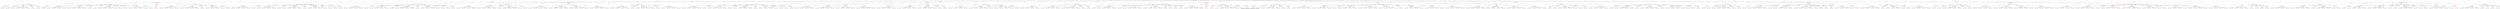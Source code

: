 digraph {
	overlap=false
	label="Tree exploration for K=2 arms and M=2 players using Selfish UCB Ubar, for depth=4 : 99 leafs, 4 absorbing"
	0 [label="[[0/0,0/0], [0/0,0/0]]" color=green]
	0 -> 1 [label="µ1(1-µ2)/4" color=black]
	0 -> 2 [label="1/4" color=black]
	0 -> 3 [label="(1-µ1)(1-µ2)/4" color=black]
	0 -> 4 [label="(1-µ1)(1-µ2)/4" color=black]
	0 -> 5 [label="µ2(1-µ1)/4" color=black]
	0 -> 6 [label="µ1µ2/4" color=black]
	0 -> 7 [label="1/4" color=black]
	0 -> 8 [label="µ1(1-µ2)/4" color=black]
	0 -> 9 [label="µ1µ2/4" color=black]
	0 -> 10 [label="µ2(1-µ1)/4" color=black]
	1 [label="[[1/1,0/0], [0/0,0/1]]"]
	1 -> 11 [label="µ1µ2" color=black]
	1 -> 12 [label="µ2(1-µ1)" color=black]
	1 -> 13 [label="µ1(1-µ2)" color=black]
	1 -> 14 [label="(1-µ1)(1-µ2)" color=black]
	2 [label="[[0/0,0/1], [0/0,0/1]]"]
	2 -> 15 [label=1 color=black]
	3 [label="[[0/1,0/0], [0/0,0/1]]"]
	3 -> 16 [label="(1-µ1)(1-µ2)" color=black]
	3 -> 17 [label="µ2(1-µ1)" color=black]
	3 -> 18 [label="µ1µ2" color=black]
	3 -> 19 [label="µ1(1-µ2)" color=black]
	4 [label="[[0/0,0/1], [0/1,0/0]]"]
	4 -> 20 [label="(1-µ1)(1-µ2)" color=black]
	4 -> 21 [label="µ1µ2" color=black]
	4 -> 22 [label="µ2(1-µ1)" color=black]
	4 -> 23 [label="µ1(1-µ2)" color=black]
	5 [label="[[0/1,0/0], [0/0,1/1]]"]
	5 -> 24 [label="(1-µ1)(1-µ2)" color=black]
	5 -> 25 [label="µ1(1-µ2)" color=black]
	5 -> 26 [label="µ2(1-µ1)" color=black]
	5 -> 27 [label="µ1µ2" color=black]
	6 [label="[[0/0,1/1], [1/1,0/0]]"]
	6 -> 28 [label="µ1(1-µ2)" color=black]
	6 -> 29 [label="µ1µ2" color=black]
	6 -> 30 [label="(1-µ1)(1-µ2)" color=black]
	6 -> 31 [label="µ2(1-µ1)" color=black]
	7 [label="[[0/1,0/0], [0/1,0/0]]"]
	7 -> 32 [label=1 color=black]
	8 [label="[[0/0,0/1], [1/1,0/0]]"]
	8 -> 33 [label="µ1µ2" color=black]
	8 -> 34 [label="µ2(1-µ1)" color=black]
	8 -> 35 [label="µ1(1-µ2)" color=black]
	8 -> 36 [label="(1-µ1)(1-µ2)" color=black]
	9 [label="[[1/1,0/0], [0/0,1/1]]"]
	9 -> 37 [label="µ1(1-µ2)" color=black]
	9 -> 38 [label="(1-µ1)(1-µ2)" color=black]
	9 -> 39 [label="µ1µ2" color=black]
	9 -> 40 [label="µ2(1-µ1)" color=black]
	10 [label="[[0/0,1/1], [0/1,0/0]]"]
	10 -> 41 [label="(1-µ1)(1-µ2)" color=black]
	10 -> 42 [label="µ1(1-µ2)" color=black]
	10 -> 43 [label="µ2(1-µ1)" color=black]
	10 -> 44 [label="µ1µ2" color=black]
	11 [label="[[1/1,1/1], [1/1,0/1]]"]
	11 -> 45 [label="µ1µ2/2" color=black]
	11 -> 46 [label="µ2(1-µ1)/2" color=black]
	11 -> 47 [label="1/2" color=black]
	11 -> 48 [label="(1-µ1)(1-µ2)/2" color=black]
	11 -> 49 [label="µ1(1-µ2)/2" color=black]
	12 [label="[[1/1,1/1], [0/1,0/1]]"]
	12 -> 50 [label="µ1µ2/4" color=black]
	12 -> 51 [label="(1-µ1)(1-µ2)/4" color=black]
	12 -> 52 [label="µ1(1-µ2)/4" color=black]
	12 -> 53 [label="µ2(1-µ1)/4" color=black]
	12 -> 54 [label="1/4" color=black]
	12 -> 55 [label="(1-µ1)(1-µ2)/4" color=black]
	12 -> 56 [label="µ1(1-µ2)/4" color=black]
	12 -> 57 [label="µ1µ2/4" color=black]
	12 -> 58 [label="µ2(1-µ1)/4" color=black]
	12 -> 59 [label="1/4" color=black]
	13 [label="[[1/1,0/1], [1/1,0/1]]" color=red]
	13 -> 60 [label=1 color=red]
	14 [label="[[1/1,0/1], [0/1,0/1]]"]
	14 -> 61 [label="µ2(1-µ1)/2" color=black]
	14 -> 62 [label="1/2" color=black]
	14 -> 63 [label="(1-µ1)(1-µ2)/2" color=black]
	14 -> 64 [label="µ1µ2/2" color=black]
	14 -> 65 [label="µ1(1-µ2)/2" color=black]
	15 [label="[[0/1,0/1], [0/1,0/1]]"]
	15 -> 66 [label="(1-µ1)(1-µ2)/4" color=black]
	15 -> 67 [label="µ1(1-µ2)/4" color=black]
	15 -> 68 [label="µ1µ2/4" color=black]
	15 -> 69 [label="µ2(1-µ1)/4" color=black]
	15 -> 70 [label="µ1µ2/4" color=black]
	15 -> 71 [label="1/4" color=black]
	15 -> 72 [label="(1-µ1)(1-µ2)/4" color=black]
	15 -> 73 [label="1/4" color=black]
	15 -> 74 [label="µ2(1-µ1)/4" color=black]
	15 -> 75 [label="µ1(1-µ2)/4" color=black]
	16 [label="[[0/1,0/1], [0/1,0/1]]"]
	16 -> 76 [label="(1-µ1)(1-µ2)/4" color=black]
	16 -> 77 [label="µ1(1-µ2)/4" color=black]
	16 -> 78 [label="µ1µ2/4" color=black]
	16 -> 79 [label="µ2(1-µ1)/4" color=black]
	16 -> 80 [label="µ1µ2/4" color=black]
	16 -> 81 [label="1/4" color=black]
	16 -> 82 [label="(1-µ1)(1-µ2)/4" color=black]
	16 -> 83 [label="1/4" color=black]
	16 -> 84 [label="µ2(1-µ1)/4" color=black]
	16 -> 85 [label="µ1(1-µ2)/4" color=black]
	17 [label="[[0/1,1/1], [0/1,0/1]]"]
	17 -> 86 [label="µ1µ2/2" color=black]
	17 -> 87 [label="µ1(1-µ2)/2" color=black]
	17 -> 88 [label="(1-µ1)(1-µ2)/2" color=black]
	17 -> 89 [label="1/2" color=black]
	17 -> 90 [label="µ2(1-µ1)/2" color=black]
	18 [label="[[0/1,1/1], [1/1,0/1]]"]
	18 -> 91 [label="µ1(1-µ2)" color=black]
	18 -> 92 [label="µ1µ2" color=black]
	18 -> 93 [label="µ2(1-µ1)" color=black]
	18 -> 94 [label="(1-µ1)(1-µ2)" color=black]
	19 [label="[[0/1,0/1], [1/1,0/1]]"]
	19 -> 95 [label="µ1µ2/2" color=black]
	19 -> 96 [label="(1-µ1)(1-µ2)/2" color=black]
	19 -> 97 [label="µ2(1-µ1)/2" color=black]
	19 -> 98 [label="µ1(1-µ2)/2" color=black]
	19 -> 99 [label="1/2" color=black]
	20 [label="[[0/1,0/1], [0/1,0/1]]"]
	20 -> 100 [label="(1-µ1)(1-µ2)/4" color=black]
	20 -> 101 [label="µ1(1-µ2)/4" color=black]
	20 -> 102 [label="µ1µ2/4" color=black]
	20 -> 103 [label="µ2(1-µ1)/4" color=black]
	20 -> 104 [label="µ1µ2/4" color=black]
	20 -> 105 [label="1/4" color=black]
	20 -> 106 [label="(1-µ1)(1-µ2)/4" color=black]
	20 -> 107 [label="1/4" color=black]
	20 -> 108 [label="µ2(1-µ1)/4" color=black]
	20 -> 109 [label="µ1(1-µ2)/4" color=black]
	21 [label="[[1/1,0/1], [0/1,1/1]]"]
	21 -> 110 [label="µ1(1-µ2)" color=black]
	21 -> 111 [label="µ2(1-µ1)" color=black]
	21 -> 112 [label="(1-µ1)(1-µ2)" color=black]
	21 -> 113 [label="µ1µ2" color=black]
	22 [label="[[0/1,0/1], [0/1,1/1]]"]
	22 -> 114 [label="1/2" color=black]
	22 -> 115 [label="µ1µ2/2" color=black]
	22 -> 116 [label="µ1(1-µ2)/2" color=black]
	22 -> 117 [label="(1-µ1)(1-µ2)/2" color=black]
	22 -> 118 [label="µ2(1-µ1)/2" color=black]
	23 [label="[[1/1,0/1], [0/1,0/1]]"]
	23 -> 119 [label="µ2(1-µ1)/2" color=black]
	23 -> 120 [label="1/2" color=black]
	23 -> 121 [label="(1-µ1)(1-µ2)/2" color=black]
	23 -> 122 [label="µ1µ2/2" color=black]
	23 -> 123 [label="µ1(1-µ2)/2" color=black]
	24 [label="[[0/1,0/1], [0/1,1/1]]"]
	24 -> 124 [label="1/2" color=black]
	24 -> 125 [label="µ1µ2/2" color=black]
	24 -> 126 [label="µ1(1-µ2)/2" color=black]
	24 -> 127 [label="(1-µ1)(1-µ2)/2" color=black]
	24 -> 128 [label="µ2(1-µ1)/2" color=black]
	25 [label="[[0/1,0/1], [1/1,1/1]]"]
	25 -> 129 [label="µ1(1-µ2)/4" color=black]
	25 -> 130 [label="(1-µ1)(1-µ2)/4" color=black]
	25 -> 131 [label="1/4" color=black]
	25 -> 132 [label="µ2(1-µ1)/4" color=black]
	25 -> 133 [label="(1-µ1)(1-µ2)/4" color=black]
	25 -> 134 [label="µ1µ2/4" color=black]
	25 -> 135 [label="µ2(1-µ1)/4" color=black]
	25 -> 136 [label="1/4" color=black]
	25 -> 137 [label="µ1µ2/4" color=black]
	25 -> 138 [label="µ1(1-µ2)/4" color=black]
	26 [label="[[0/1,1/1], [0/1,1/1]]" color=red]
	26 -> 139 [label=1 color=red]
	27 [label="[[0/1,1/1], [1/1,1/1]]"]
	27 -> 140 [label="(1-µ1)(1-µ2)/2" color=black]
	27 -> 141 [label="µ1(1-µ2)/2" color=black]
	27 -> 142 [label="1/2" color=black]
	27 -> 143 [label="µ1µ2/2" color=black]
	27 -> 144 [label="µ2(1-µ1)/2" color=black]
	28 [label="[[1/1,1/1], [1/1,0/1]]"]
	28 -> 145 [label="µ1µ2/2" color=black]
	28 -> 146 [label="µ2(1-µ1)/2" color=black]
	28 -> 147 [label="1/2" color=black]
	28 -> 148 [label="(1-µ1)(1-µ2)/2" color=black]
	28 -> 149 [label="µ1(1-µ2)/2" color=black]
	29 [label="[[1/1,1/1], [1/1,1/1]]"]
	29 -> 150 [label="µ1(1-µ2)/4" color=black]
	29 -> 151 [label="µ1µ2/4" color=black]
	29 -> 152 [label="1/4" color=black]
	29 -> 153 [label="µ2(1-µ1)/4" color=black]
	29 -> 154 [label="µ2(1-µ1)/4" color=black]
	29 -> 155 [label="µ1(1-µ2)/4" color=black]
	29 -> 156 [label="1/4" color=black]
	29 -> 157 [label="(1-µ1)(1-µ2)/4" color=black]
	29 -> 158 [label="µ1µ2/4" color=black]
	29 -> 159 [label="(1-µ1)(1-µ2)/4" color=black]
	30 [label="[[0/1,1/1], [1/1,0/1]]"]
	30 -> 160 [label="µ1(1-µ2)" color=black]
	30 -> 161 [label="µ1µ2" color=black]
	30 -> 162 [label="µ2(1-µ1)" color=black]
	30 -> 163 [label="(1-µ1)(1-µ2)" color=black]
	31 [label="[[0/1,1/1], [1/1,1/1]]"]
	31 -> 164 [label="(1-µ1)(1-µ2)/2" color=black]
	31 -> 165 [label="µ1(1-µ2)/2" color=black]
	31 -> 166 [label="1/2" color=black]
	31 -> 167 [label="µ1µ2/2" color=black]
	31 -> 168 [label="µ2(1-µ1)/2" color=black]
	32 [label="[[0/1,0/1], [0/1,0/1]]"]
	32 -> 169 [label="(1-µ1)(1-µ2)/4" color=black]
	32 -> 170 [label="µ1(1-µ2)/4" color=black]
	32 -> 171 [label="µ1µ2/4" color=black]
	32 -> 172 [label="µ2(1-µ1)/4" color=black]
	32 -> 173 [label="µ1µ2/4" color=black]
	32 -> 174 [label="1/4" color=black]
	32 -> 175 [label="(1-µ1)(1-µ2)/4" color=black]
	32 -> 176 [label="1/4" color=black]
	32 -> 177 [label="µ2(1-µ1)/4" color=black]
	32 -> 178 [label="µ1(1-µ2)/4" color=black]
	33 [label="[[1/1,0/1], [1/1,1/1]]"]
	33 -> 179 [label="(1-µ1)(1-µ2)/2" color=black]
	33 -> 180 [label="µ1µ2/2" color=black]
	33 -> 181 [label="1/2" color=black]
	33 -> 182 [label="µ1(1-µ2)/2" color=black]
	33 -> 183 [label="µ2(1-µ1)/2" color=black]
	34 [label="[[0/1,0/1], [1/1,1/1]]"]
	34 -> 184 [label="µ1(1-µ2)/4" color=black]
	34 -> 185 [label="(1-µ1)(1-µ2)/4" color=black]
	34 -> 186 [label="1/4" color=black]
	34 -> 187 [label="µ2(1-µ1)/4" color=black]
	34 -> 188 [label="(1-µ1)(1-µ2)/4" color=black]
	34 -> 189 [label="µ1µ2/4" color=black]
	34 -> 190 [label="µ2(1-µ1)/4" color=black]
	34 -> 191 [label="1/4" color=black]
	34 -> 192 [label="µ1µ2/4" color=black]
	34 -> 193 [label="µ1(1-µ2)/4" color=black]
	35 [label="[[1/1,0/1], [1/1,0/1]]" color=red]
	35 -> 194 [label=1 color=red]
	36 [label="[[0/1,0/1], [1/1,0/1]]"]
	36 -> 195 [label="µ1µ2/2" color=black]
	36 -> 196 [label="(1-µ1)(1-µ2)/2" color=black]
	36 -> 197 [label="µ2(1-µ1)/2" color=black]
	36 -> 198 [label="µ1(1-µ2)/2" color=black]
	36 -> 199 [label="1/2" color=black]
	37 [label="[[1/1,0/1], [1/1,1/1]]"]
	37 -> 200 [label="(1-µ1)(1-µ2)/2" color=black]
	37 -> 201 [label="µ1µ2/2" color=black]
	37 -> 202 [label="1/2" color=black]
	37 -> 203 [label="µ1(1-µ2)/2" color=black]
	37 -> 204 [label="µ2(1-µ1)/2" color=black]
	38 [label="[[1/1,0/1], [0/1,1/1]]"]
	38 -> 205 [label="µ1(1-µ2)" color=black]
	38 -> 206 [label="µ2(1-µ1)" color=black]
	38 -> 207 [label="(1-µ1)(1-µ2)" color=black]
	38 -> 208 [label="µ1µ2" color=black]
	39 [label="[[1/1,1/1], [1/1,1/1]]"]
	39 -> 209 [label="µ1(1-µ2)/4" color=black]
	39 -> 210 [label="µ1µ2/4" color=black]
	39 -> 211 [label="1/4" color=black]
	39 -> 212 [label="µ2(1-µ1)/4" color=black]
	39 -> 213 [label="µ2(1-µ1)/4" color=black]
	39 -> 214 [label="µ1(1-µ2)/4" color=black]
	39 -> 215 [label="1/4" color=black]
	39 -> 216 [label="(1-µ1)(1-µ2)/4" color=black]
	39 -> 217 [label="µ1µ2/4" color=black]
	39 -> 218 [label="(1-µ1)(1-µ2)/4" color=black]
	40 [label="[[1/1,1/1], [0/1,1/1]]"]
	40 -> 219 [label="1/2" color=black]
	40 -> 220 [label="µ2(1-µ1)/2" color=black]
	40 -> 221 [label="(1-µ1)(1-µ2)/2" color=black]
	40 -> 222 [label="µ1(1-µ2)/2" color=black]
	40 -> 223 [label="µ1µ2/2" color=black]
	41 [label="[[0/1,1/1], [0/1,0/1]]"]
	41 -> 224 [label="µ1µ2/2" color=black]
	41 -> 225 [label="µ1(1-µ2)/2" color=black]
	41 -> 226 [label="(1-µ1)(1-µ2)/2" color=black]
	41 -> 227 [label="1/2" color=black]
	41 -> 228 [label="µ2(1-µ1)/2" color=black]
	42 [label="[[1/1,1/1], [0/1,0/1]]"]
	42 -> 229 [label="µ1µ2/4" color=black]
	42 -> 230 [label="(1-µ1)(1-µ2)/4" color=black]
	42 -> 231 [label="µ1(1-µ2)/4" color=black]
	42 -> 232 [label="µ2(1-µ1)/4" color=black]
	42 -> 233 [label="1/4" color=black]
	42 -> 234 [label="(1-µ1)(1-µ2)/4" color=black]
	42 -> 235 [label="µ1(1-µ2)/4" color=black]
	42 -> 236 [label="µ1µ2/4" color=black]
	42 -> 237 [label="µ2(1-µ1)/4" color=black]
	42 -> 238 [label="1/4" color=black]
	43 [label="[[0/1,1/1], [0/1,1/1]]" color=red]
	43 -> 239 [label=1 color=red]
	44 [label="[[1/1,1/1], [0/1,1/1]]"]
	44 -> 240 [label="1/2" color=black]
	44 -> 241 [label="µ2(1-µ1)/2" color=black]
	44 -> 242 [label="(1-µ1)(1-µ2)/2" color=black]
	44 -> 243 [label="µ1(1-µ2)/2" color=black]
	44 -> 244 [label="µ1µ2/2" color=black]
	45 [label="[[1/1,2/2], [2/2,0/1]]"]
	45 -> 245 [label=1 color=black]
	46 [label="[[1/1,2/2], [1/2,0/1]]"]
	46 -> 246 [label=1 color=black]
	47 [label="[[1/2,1/1], [1/2,0/1]]"]
	47 -> 247 [label="(1-µ1)(1-µ2)" color=black]
	47 -> 248 [label="µ1(1-µ2)" color=black]
	47 -> 249 [label="µ1µ2" color=black]
	47 -> 250 [label="µ2(1-µ1)" color=black]
	48 [label="[[1/1,1/2], [1/2,0/1]]"]
	48 -> 251 [label=1 color=black]
	49 [label="[[1/1,1/2], [2/2,0/1]]"]
	49 -> 252 [label=1 color=black]
	50 [label="[[1/1,2/2], [1/2,0/1]]"]
	50 -> 253 [label=1 color=black]
	51 [label="[[1/2,1/1], [0/1,0/2]]"]
	51 -> 254 [label="µ2(1-µ1)" color=black]
	51 -> 255 [label="(1-µ1)(1-µ2)" color=black]
	51 -> 256 [label="µ1µ2" color=black]
	51 -> 257 [label="µ1(1-µ2)" color=black]
	52 [label="[[2/2,1/1], [0/1,0/2]]"]
	52 -> 258 [label="µ1µ2" color=black]
	52 -> 259 [label="(1-µ1)(1-µ2)" color=black]
	52 -> 260 [label="µ2(1-µ1)" color=black]
	52 -> 261 [label="µ1(1-µ2)" color=black]
	53 [label="[[1/2,1/1], [0/1,1/2]]"]
	53 -> 262 [label=1 color=black]
	54 [label="[[1/2,1/1], [0/2,0/1]]"]
	54 -> 263 [label=1 color=black]
	55 [label="[[1/1,1/2], [0/2,0/1]]"]
	55 -> 264 [label="µ1(1-µ2)" color=black]
	55 -> 265 [label="(1-µ1)(1-µ2)" color=black]
	55 -> 266 [label="µ2(1-µ1)" color=black]
	55 -> 267 [label="µ1µ2" color=black]
	56 [label="[[1/1,1/2], [1/2,0/1]]"]
	56 -> 268 [label=1 color=black]
	57 [label="[[2/2,1/1], [0/1,1/2]]"]
	57 -> 269 [label=1 color=black]
	58 [label="[[1/1,2/2], [0/2,0/1]]"]
	58 -> 270 [label="µ1µ2" color=black]
	58 -> 271 [label="(1-µ1)(1-µ2)" color=black]
	58 -> 272 [label="µ2(1-µ1)" color=black]
	58 -> 273 [label="µ1(1-µ2)" color=black]
	59 [label="[[1/1,1/2], [0/1,0/2]]"]
	59 -> 274 [label=1 color=black]
	60 [label="[[1/2,0/1], [1/2,0/1]]" color=red]
	60 -> 275 [label=1 color=red]
	61 [label="[[1/2,0/1], [0/1,1/2]]"]
	61 -> 276 [label="(1-µ1)(1-µ2)" color=black]
	61 -> 277 [label="µ1(1-µ2)" color=black]
	61 -> 278 [label="µ2(1-µ1)" color=black]
	61 -> 279 [label="µ1µ2" color=black]
	62 [label="[[1/2,0/1], [0/2,0/1]]"]
	62 -> 280 [label="µ1µ2" color=black]
	62 -> 281 [label="µ2(1-µ1)" color=black]
	62 -> 282 [label="µ1(1-µ2)" color=black]
	62 -> 283 [label="(1-µ1)(1-µ2)" color=black]
	63 [label="[[1/2,0/1], [0/1,0/2]]"]
	63 -> 284 [label=1 color=black]
	64 [label="[[2/2,0/1], [0/1,1/2]]"]
	64 -> 285 [label="µ1(1-µ2)" color=black]
	64 -> 286 [label="µ1µ2" color=black]
	64 -> 287 [label="(1-µ1)(1-µ2)" color=black]
	64 -> 288 [label="µ2(1-µ1)" color=black]
	65 [label="[[2/2,0/1], [0/1,0/2]]"]
	65 -> 289 [label=1 color=black]
	66 [label="[[0/2,0/1], [0/1,0/2]]"]
	66 -> 290 [label="µ1(1-µ2)" color=black]
	66 -> 291 [label="µ2(1-µ1)" color=black]
	66 -> 292 [label="(1-µ1)(1-µ2)" color=black]
	66 -> 293 [label="µ1µ2" color=black]
	67 [label="[[0/1,0/2], [1/2,0/1]]"]
	67 -> 294 [label=1 color=black]
	68 [label="[[1/2,0/1], [0/1,1/2]]"]
	68 -> 295 [label="(1-µ1)(1-µ2)" color=black]
	68 -> 296 [label="µ1(1-µ2)" color=black]
	68 -> 297 [label="µ2(1-µ1)" color=black]
	68 -> 298 [label="µ1µ2" color=black]
	69 [label="[[0/1,1/2], [0/2,0/1]]"]
	69 -> 299 [label=1 color=black]
	70 [label="[[0/1,1/2], [1/2,0/1]]"]
	70 -> 300 [label="µ1(1-µ2)" color=black]
	70 -> 301 [label="(1-µ1)(1-µ2)" color=black]
	70 -> 302 [label="µ2(1-µ1)" color=black]
	70 -> 303 [label="µ1µ2" color=black]
	71 [label="[[0/1,0/2], [0/1,0/2]]"]
	71 -> 304 [label=1 color=black]
	72 [label="[[0/1,0/2], [0/2,0/1]]"]
	72 -> 305 [label="µ2(1-µ1)" color=black]
	72 -> 306 [label="µ1(1-µ2)" color=black]
	72 -> 307 [label="µ1µ2" color=black]
	72 -> 308 [label="(1-µ1)(1-µ2)" color=black]
	73 [label="[[0/2,0/1], [0/2,0/1]]"]
	73 -> 309 [label=1 color=black]
	74 [label="[[0/2,0/1], [0/1,1/2]]"]
	74 -> 310 [label=1 color=black]
	75 [label="[[1/2,0/1], [0/1,0/2]]"]
	75 -> 311 [label=1 color=black]
	76 [label="[[0/2,0/1], [0/1,0/2]]"]
	76 -> 312 [label="µ1(1-µ2)" color=black]
	76 -> 313 [label="µ2(1-µ1)" color=black]
	76 -> 314 [label="(1-µ1)(1-µ2)" color=black]
	76 -> 315 [label="µ1µ2" color=black]
	77 [label="[[0/1,0/2], [1/2,0/1]]"]
	77 -> 316 [label=1 color=black]
	78 [label="[[1/2,0/1], [0/1,1/2]]"]
	78 -> 317 [label="(1-µ1)(1-µ2)" color=black]
	78 -> 318 [label="µ1(1-µ2)" color=black]
	78 -> 319 [label="µ2(1-µ1)" color=black]
	78 -> 320 [label="µ1µ2" color=black]
	79 [label="[[0/1,1/2], [0/2,0/1]]"]
	79 -> 321 [label=1 color=black]
	80 [label="[[0/1,1/2], [1/2,0/1]]"]
	80 -> 322 [label="µ1(1-µ2)" color=black]
	80 -> 323 [label="(1-µ1)(1-µ2)" color=black]
	80 -> 324 [label="µ2(1-µ1)" color=black]
	80 -> 325 [label="µ1µ2" color=black]
	81 [label="[[0/1,0/2], [0/1,0/2]]"]
	81 -> 326 [label=1 color=black]
	82 [label="[[0/1,0/2], [0/2,0/1]]"]
	82 -> 327 [label="µ2(1-µ1)" color=black]
	82 -> 328 [label="µ1(1-µ2)" color=black]
	82 -> 329 [label="µ1µ2" color=black]
	82 -> 330 [label="(1-µ1)(1-µ2)" color=black]
	83 [label="[[0/2,0/1], [0/2,0/1]]"]
	83 -> 331 [label=1 color=black]
	84 [label="[[0/2,0/1], [0/1,1/2]]"]
	84 -> 332 [label=1 color=black]
	85 [label="[[1/2,0/1], [0/1,0/2]]"]
	85 -> 333 [label=1 color=black]
	86 [label="[[0/1,2/2], [1/2,0/1]]"]
	86 -> 334 [label="µ1(1-µ2)" color=black]
	86 -> 335 [label="µ2(1-µ1)" color=black]
	86 -> 336 [label="(1-µ1)(1-µ2)" color=black]
	86 -> 337 [label="µ1µ2" color=black]
	87 [label="[[0/1,1/2], [1/2,0/1]]"]
	87 -> 338 [label="µ1(1-µ2)" color=black]
	87 -> 339 [label="(1-µ1)(1-µ2)" color=black]
	87 -> 340 [label="µ2(1-µ1)" color=black]
	87 -> 341 [label="µ1µ2" color=black]
	88 [label="[[0/1,1/2], [0/2,0/1]]"]
	88 -> 342 [label=1 color=black]
	89 [label="[[0/1,1/2], [0/1,0/2]]"]
	89 -> 343 [label="(1-µ1)(1-µ2)" color=black]
	89 -> 344 [label="µ1µ2" color=black]
	89 -> 345 [label="µ2(1-µ1)" color=black]
	89 -> 346 [label="µ1(1-µ2)" color=black]
	90 [label="[[0/1,2/2], [0/2,0/1]]"]
	90 -> 347 [label=1 color=black]
	91 [label="[[0/1,1/2], [2/2,0/1]]"]
	91 -> 348 [label="µ2(1-µ1)" color=black]
	91 -> 349 [label="µ1µ2" color=black]
	91 -> 350 [label="(1-µ1)(1-µ2)" color=black]
	91 -> 351 [label="µ1(1-µ2)" color=black]
	92 [label="[[0/1,2/2], [2/2,0/1]]"]
	92 -> 352 [label="(1-µ1)(1-µ2)" color=black]
	92 -> 353 [label="µ1µ2" color=black]
	92 -> 354 [label="µ1(1-µ2)" color=black]
	92 -> 355 [label="µ2(1-µ1)" color=black]
	93 [label="[[0/1,2/2], [1/2,0/1]]"]
	93 -> 356 [label="µ1(1-µ2)" color=black]
	93 -> 357 [label="µ2(1-µ1)" color=black]
	93 -> 358 [label="(1-µ1)(1-µ2)" color=black]
	93 -> 359 [label="µ1µ2" color=black]
	94 [label="[[0/1,1/2], [1/2,0/1]]"]
	94 -> 360 [label="µ1(1-µ2)" color=black]
	94 -> 361 [label="(1-µ1)(1-µ2)" color=black]
	94 -> 362 [label="µ2(1-µ1)" color=black]
	94 -> 363 [label="µ1µ2" color=black]
	95 [label="[[0/1,1/2], [2/2,0/1]]"]
	95 -> 364 [label="µ2(1-µ1)" color=black]
	95 -> 365 [label="µ1µ2" color=black]
	95 -> 366 [label="(1-µ1)(1-µ2)" color=black]
	95 -> 367 [label="µ1(1-µ2)" color=black]
	96 [label="[[0/1,0/2], [1/2,0/1]]"]
	96 -> 368 [label=1 color=black]
	97 [label="[[0/1,1/2], [1/2,0/1]]"]
	97 -> 369 [label="µ1(1-µ2)" color=black]
	97 -> 370 [label="(1-µ1)(1-µ2)" color=black]
	97 -> 371 [label="µ2(1-µ1)" color=black]
	97 -> 372 [label="µ1µ2" color=black]
	98 [label="[[0/1,0/2], [2/2,0/1]]"]
	98 -> 373 [label=1 color=black]
	99 [label="[[0/2,0/1], [1/2,0/1]]"]
	99 -> 374 [label="µ1µ2" color=black]
	99 -> 375 [label="(1-µ1)(1-µ2)" color=black]
	99 -> 376 [label="µ2(1-µ1)" color=black]
	99 -> 377 [label="µ1(1-µ2)" color=black]
	100 [label="[[0/2,0/1], [0/1,0/2]]"]
	100 -> 378 [label="µ1(1-µ2)" color=black]
	100 -> 379 [label="µ2(1-µ1)" color=black]
	100 -> 380 [label="(1-µ1)(1-µ2)" color=black]
	100 -> 381 [label="µ1µ2" color=black]
	101 [label="[[0/1,0/2], [1/2,0/1]]"]
	101 -> 382 [label=1 color=black]
	102 [label="[[1/2,0/1], [0/1,1/2]]"]
	102 -> 383 [label="(1-µ1)(1-µ2)" color=black]
	102 -> 384 [label="µ1(1-µ2)" color=black]
	102 -> 385 [label="µ2(1-µ1)" color=black]
	102 -> 386 [label="µ1µ2" color=black]
	103 [label="[[0/1,1/2], [0/2,0/1]]"]
	103 -> 387 [label=1 color=black]
	104 [label="[[0/1,1/2], [1/2,0/1]]"]
	104 -> 388 [label="µ1(1-µ2)" color=black]
	104 -> 389 [label="(1-µ1)(1-µ2)" color=black]
	104 -> 390 [label="µ2(1-µ1)" color=black]
	104 -> 391 [label="µ1µ2" color=black]
	105 [label="[[0/1,0/2], [0/1,0/2]]"]
	105 -> 392 [label=1 color=black]
	106 [label="[[0/1,0/2], [0/2,0/1]]"]
	106 -> 393 [label="µ2(1-µ1)" color=black]
	106 -> 394 [label="µ1(1-µ2)" color=black]
	106 -> 395 [label="µ1µ2" color=black]
	106 -> 396 [label="(1-µ1)(1-µ2)" color=black]
	107 [label="[[0/2,0/1], [0/2,0/1]]"]
	107 -> 397 [label=1 color=black]
	108 [label="[[0/2,0/1], [0/1,1/2]]"]
	108 -> 398 [label=1 color=black]
	109 [label="[[1/2,0/1], [0/1,0/2]]"]
	109 -> 399 [label=1 color=black]
	110 [label="[[2/2,0/1], [0/1,1/2]]"]
	110 -> 400 [label="µ1(1-µ2)" color=black]
	110 -> 401 [label="µ1µ2" color=black]
	110 -> 402 [label="(1-µ1)(1-µ2)" color=black]
	110 -> 403 [label="µ2(1-µ1)" color=black]
	111 [label="[[1/2,0/1], [0/1,2/2]]"]
	111 -> 404 [label="µ2(1-µ1)" color=black]
	111 -> 405 [label="µ1µ2" color=black]
	111 -> 406 [label="(1-µ1)(1-µ2)" color=black]
	111 -> 407 [label="µ1(1-µ2)" color=black]
	112 [label="[[1/2,0/1], [0/1,1/2]]"]
	112 -> 408 [label="(1-µ1)(1-µ2)" color=black]
	112 -> 409 [label="µ1(1-µ2)" color=black]
	112 -> 410 [label="µ2(1-µ1)" color=black]
	112 -> 411 [label="µ1µ2" color=black]
	113 [label="[[2/2,0/1], [0/1,2/2]]"]
	113 -> 412 [label="µ2(1-µ1)" color=black]
	113 -> 413 [label="µ1(1-µ2)" color=black]
	113 -> 414 [label="µ1µ2" color=black]
	113 -> 415 [label="(1-µ1)(1-µ2)" color=black]
	114 [label="[[0/1,0/2], [0/1,1/2]]"]
	114 -> 416 [label="µ1µ2" color=black]
	114 -> 417 [label="(1-µ1)(1-µ2)" color=black]
	114 -> 418 [label="µ1(1-µ2)" color=black]
	114 -> 419 [label="µ2(1-µ1)" color=black]
	115 [label="[[1/2,0/1], [0/1,2/2]]"]
	115 -> 420 [label="µ2(1-µ1)" color=black]
	115 -> 421 [label="µ1µ2" color=black]
	115 -> 422 [label="(1-µ1)(1-µ2)" color=black]
	115 -> 423 [label="µ1(1-µ2)" color=black]
	116 [label="[[1/2,0/1], [0/1,1/2]]"]
	116 -> 424 [label="(1-µ1)(1-µ2)" color=black]
	116 -> 425 [label="µ1(1-µ2)" color=black]
	116 -> 426 [label="µ2(1-µ1)" color=black]
	116 -> 427 [label="µ1µ2" color=black]
	117 [label="[[0/2,0/1], [0/1,1/2]]"]
	117 -> 428 [label=1 color=black]
	118 [label="[[0/2,0/1], [0/1,2/2]]"]
	118 -> 429 [label=1 color=black]
	119 [label="[[1/2,0/1], [0/1,1/2]]"]
	119 -> 430 [label="(1-µ1)(1-µ2)" color=black]
	119 -> 431 [label="µ1(1-µ2)" color=black]
	119 -> 432 [label="µ2(1-µ1)" color=black]
	119 -> 433 [label="µ1µ2" color=black]
	120 [label="[[1/2,0/1], [0/2,0/1]]"]
	120 -> 434 [label="µ1µ2" color=black]
	120 -> 435 [label="µ2(1-µ1)" color=black]
	120 -> 436 [label="µ1(1-µ2)" color=black]
	120 -> 437 [label="(1-µ1)(1-µ2)" color=black]
	121 [label="[[1/2,0/1], [0/1,0/2]]"]
	121 -> 438 [label=1 color=black]
	122 [label="[[2/2,0/1], [0/1,1/2]]"]
	122 -> 439 [label="µ1(1-µ2)" color=black]
	122 -> 440 [label="µ1µ2" color=black]
	122 -> 441 [label="(1-µ1)(1-µ2)" color=black]
	122 -> 442 [label="µ2(1-µ1)" color=black]
	123 [label="[[2/2,0/1], [0/1,0/2]]"]
	123 -> 443 [label=1 color=black]
	124 [label="[[0/1,0/2], [0/1,1/2]]"]
	124 -> 444 [label="µ1µ2" color=black]
	124 -> 445 [label="(1-µ1)(1-µ2)" color=black]
	124 -> 446 [label="µ1(1-µ2)" color=black]
	124 -> 447 [label="µ2(1-µ1)" color=black]
	125 [label="[[1/2,0/1], [0/1,2/2]]"]
	125 -> 448 [label="µ2(1-µ1)" color=black]
	125 -> 449 [label="µ1µ2" color=black]
	125 -> 450 [label="(1-µ1)(1-µ2)" color=black]
	125 -> 451 [label="µ1(1-µ2)" color=black]
	126 [label="[[1/2,0/1], [0/1,1/2]]"]
	126 -> 452 [label="(1-µ1)(1-µ2)" color=black]
	126 -> 453 [label="µ1(1-µ2)" color=black]
	126 -> 454 [label="µ2(1-µ1)" color=black]
	126 -> 455 [label="µ1µ2" color=black]
	127 [label="[[0/2,0/1], [0/1,1/2]]"]
	127 -> 456 [label=1 color=black]
	128 [label="[[0/2,0/1], [0/1,2/2]]"]
	128 -> 457 [label=1 color=black]
	129 [label="[[1/2,0/1], [1/1,1/2]]"]
	129 -> 458 [label=1 color=black]
	130 [label="[[0/2,0/1], [1/1,1/2]]"]
	130 -> 459 [label="µ1(1-µ2)" color=black]
	130 -> 460 [label="µ2(1-µ1)" color=black]
	130 -> 461 [label="(1-µ1)(1-µ2)" color=black]
	130 -> 462 [label="µ1µ2" color=black]
	131 [label="[[0/1,0/2], [1/1,1/2]]"]
	131 -> 463 [label=1 color=black]
	132 [label="[[0/2,0/1], [1/1,2/2]]"]
	132 -> 464 [label="(1-µ1)(1-µ2)" color=black]
	132 -> 465 [label="µ1µ2" color=black]
	132 -> 466 [label="µ2(1-µ1)" color=black]
	132 -> 467 [label="µ1(1-µ2)" color=black]
	133 [label="[[0/1,0/2], [1/2,1/1]]"]
	133 -> 468 [label="µ2(1-µ1)" color=black]
	133 -> 469 [label="µ1µ2" color=black]
	133 -> 470 [label="(1-µ1)(1-µ2)" color=black]
	133 -> 471 [label="µ1(1-µ2)" color=black]
	134 [label="[[1/2,0/1], [1/1,2/2]]"]
	134 -> 472 [label=1 color=black]
	135 [label="[[0/1,1/2], [1/2,1/1]]"]
	135 -> 473 [label=1 color=black]
	136 [label="[[0/2,0/1], [1/2,1/1]]"]
	136 -> 474 [label=1 color=black]
	137 [label="[[0/1,1/2], [2/2,1/1]]"]
	137 -> 475 [label=1 color=black]
	138 [label="[[0/1,0/2], [2/2,1/1]]"]
	138 -> 476 [label="µ1(1-µ2)" color=black]
	138 -> 477 [label="(1-µ1)(1-µ2)" color=black]
	138 -> 478 [label="µ1µ2" color=black]
	138 -> 479 [label="µ2(1-µ1)" color=black]
	139 [label="[[0/1,1/2], [0/1,1/2]]" color=red]
	139 -> 480 [label=1 color=red]
	140 [label="[[0/1,1/2], [1/2,1/1]]"]
	140 -> 481 [label=1 color=black]
	141 [label="[[0/1,1/2], [2/2,1/1]]"]
	141 -> 482 [label=1 color=black]
	142 [label="[[0/1,1/2], [1/1,1/2]]"]
	142 -> 483 [label="µ1µ2" color=black]
	142 -> 484 [label="µ1(1-µ2)" color=black]
	142 -> 485 [label="µ2(1-µ1)" color=black]
	142 -> 486 [label="(1-µ1)(1-µ2)" color=black]
	143 [label="[[0/1,2/2], [2/2,1/1]]"]
	143 -> 487 [label=1 color=black]
	144 [label="[[0/1,2/2], [1/2,1/1]]"]
	144 -> 488 [label=1 color=black]
	145 [label="[[1/1,2/2], [2/2,0/1]]"]
	145 -> 489 [label=1 color=black]
	146 [label="[[1/1,2/2], [1/2,0/1]]"]
	146 -> 490 [label=1 color=black]
	147 [label="[[1/2,1/1], [1/2,0/1]]"]
	147 -> 491 [label="(1-µ1)(1-µ2)" color=black]
	147 -> 492 [label="µ1(1-µ2)" color=black]
	147 -> 493 [label="µ1µ2" color=black]
	147 -> 494 [label="µ2(1-µ1)" color=black]
	148 [label="[[1/1,1/2], [1/2,0/1]]"]
	148 -> 495 [label=1 color=black]
	149 [label="[[1/1,1/2], [2/2,0/1]]"]
	149 -> 496 [label=1 color=black]
	150 [label="[[1/1,1/2], [2/2,1/1]]"]
	150 -> 497 [label="(1-µ1)(1-µ2)" color=black]
	150 -> 498 [label="µ1(1-µ2)" color=black]
	150 -> 499 [label="µ1µ2" color=black]
	150 -> 500 [label="µ2(1-µ1)" color=black]
	151 [label="[[1/1,2/2], [2/2,1/1]]"]
	151 -> 501 [label="µ2(1-µ1)" color=black]
	151 -> 502 [label="(1-µ1)(1-µ2)" color=black]
	151 -> 503 [label="µ1(1-µ2)" color=black]
	151 -> 504 [label="µ1µ2" color=black]
	152 [label="[[1/1,1/2], [1/1,1/2]]"]
	152 -> 505 [label=1 color=black]
	153 [label="[[1/2,1/1], [1/1,2/2]]"]
	153 -> 506 [label="µ1µ2" color=black]
	153 -> 507 [label="(1-µ1)(1-µ2)" color=black]
	153 -> 508 [label="µ2(1-µ1)" color=black]
	153 -> 509 [label="µ1(1-µ2)" color=black]
	154 [label="[[1/1,2/2], [1/2,1/1]]"]
	154 -> 510 [label="µ1µ2" color=black]
	154 -> 511 [label="µ2(1-µ1)" color=black]
	154 -> 512 [label="µ1(1-µ2)" color=black]
	154 -> 513 [label="(1-µ1)(1-µ2)" color=black]
	155 [label="[[2/2,1/1], [1/1,1/2]]"]
	155 -> 514 [label="µ1µ2" color=black]
	155 -> 515 [label="(1-µ1)(1-µ2)" color=black]
	155 -> 516 [label="µ2(1-µ1)" color=black]
	155 -> 517 [label="µ1(1-µ2)" color=black]
	156 [label="[[1/2,1/1], [1/2,1/1]]"]
	156 -> 518 [label=1 color=black]
	157 [label="[[1/1,1/2], [1/2,1/1]]"]
	157 -> 519 [label="µ1(1-µ2)" color=black]
	157 -> 520 [label="µ2(1-µ1)" color=black]
	157 -> 521 [label="µ1µ2" color=black]
	157 -> 522 [label="(1-µ1)(1-µ2)" color=black]
	158 [label="[[2/2,1/1], [1/1,2/2]]"]
	158 -> 523 [label="µ2(1-µ1)" color=black]
	158 -> 524 [label="(1-µ1)(1-µ2)" color=black]
	158 -> 525 [label="µ1(1-µ2)" color=black]
	158 -> 526 [label="µ1µ2" color=black]
	159 [label="[[1/2,1/1], [1/1,1/2]]"]
	159 -> 527 [label="µ1(1-µ2)" color=black]
	159 -> 528 [label="µ1µ2" color=black]
	159 -> 529 [label="µ2(1-µ1)" color=black]
	159 -> 530 [label="(1-µ1)(1-µ2)" color=black]
	160 [label="[[0/1,1/2], [2/2,0/1]]"]
	160 -> 531 [label="µ2(1-µ1)" color=black]
	160 -> 532 [label="µ1µ2" color=black]
	160 -> 533 [label="(1-µ1)(1-µ2)" color=black]
	160 -> 534 [label="µ1(1-µ2)" color=black]
	161 [label="[[0/1,2/2], [2/2,0/1]]"]
	161 -> 535 [label="(1-µ1)(1-µ2)" color=black]
	161 -> 536 [label="µ1µ2" color=black]
	161 -> 537 [label="µ1(1-µ2)" color=black]
	161 -> 538 [label="µ2(1-µ1)" color=black]
	162 [label="[[0/1,2/2], [1/2,0/1]]"]
	162 -> 539 [label="µ1(1-µ2)" color=black]
	162 -> 540 [label="µ2(1-µ1)" color=black]
	162 -> 541 [label="(1-µ1)(1-µ2)" color=black]
	162 -> 542 [label="µ1µ2" color=black]
	163 [label="[[0/1,1/2], [1/2,0/1]]"]
	163 -> 543 [label="µ1(1-µ2)" color=black]
	163 -> 544 [label="(1-µ1)(1-µ2)" color=black]
	163 -> 545 [label="µ2(1-µ1)" color=black]
	163 -> 546 [label="µ1µ2" color=black]
	164 [label="[[0/1,1/2], [1/2,1/1]]"]
	164 -> 547 [label=1 color=black]
	165 [label="[[0/1,1/2], [2/2,1/1]]"]
	165 -> 548 [label=1 color=black]
	166 [label="[[0/1,1/2], [1/1,1/2]]"]
	166 -> 549 [label="µ1µ2" color=black]
	166 -> 550 [label="µ1(1-µ2)" color=black]
	166 -> 551 [label="µ2(1-µ1)" color=black]
	166 -> 552 [label="(1-µ1)(1-µ2)" color=black]
	167 [label="[[0/1,2/2], [2/2,1/1]]"]
	167 -> 553 [label=1 color=black]
	168 [label="[[0/1,2/2], [1/2,1/1]]"]
	168 -> 554 [label=1 color=black]
	169 [label="[[0/2,0/1], [0/1,0/2]]"]
	169 -> 555 [label="µ1(1-µ2)" color=black]
	169 -> 556 [label="µ2(1-µ1)" color=black]
	169 -> 557 [label="(1-µ1)(1-µ2)" color=black]
	169 -> 558 [label="µ1µ2" color=black]
	170 [label="[[0/1,0/2], [1/2,0/1]]"]
	170 -> 559 [label=1 color=black]
	171 [label="[[1/2,0/1], [0/1,1/2]]"]
	171 -> 560 [label="(1-µ1)(1-µ2)" color=black]
	171 -> 561 [label="µ1(1-µ2)" color=black]
	171 -> 562 [label="µ2(1-µ1)" color=black]
	171 -> 563 [label="µ1µ2" color=black]
	172 [label="[[0/1,1/2], [0/2,0/1]]"]
	172 -> 564 [label=1 color=black]
	173 [label="[[0/1,1/2], [1/2,0/1]]"]
	173 -> 565 [label="µ1(1-µ2)" color=black]
	173 -> 566 [label="(1-µ1)(1-µ2)" color=black]
	173 -> 567 [label="µ2(1-µ1)" color=black]
	173 -> 568 [label="µ1µ2" color=black]
	174 [label="[[0/1,0/2], [0/1,0/2]]"]
	174 -> 569 [label=1 color=black]
	175 [label="[[0/1,0/2], [0/2,0/1]]"]
	175 -> 570 [label="µ2(1-µ1)" color=black]
	175 -> 571 [label="µ1(1-µ2)" color=black]
	175 -> 572 [label="µ1µ2" color=black]
	175 -> 573 [label="(1-µ1)(1-µ2)" color=black]
	176 [label="[[0/2,0/1], [0/2,0/1]]"]
	176 -> 574 [label=1 color=black]
	177 [label="[[0/2,0/1], [0/1,1/2]]"]
	177 -> 575 [label=1 color=black]
	178 [label="[[1/2,0/1], [0/1,0/2]]"]
	178 -> 576 [label=1 color=black]
	179 [label="[[1/2,0/1], [1/1,1/2]]"]
	179 -> 577 [label=1 color=black]
	180 [label="[[2/2,0/1], [1/1,2/2]]"]
	180 -> 578 [label=1 color=black]
	181 [label="[[1/2,0/1], [1/2,1/1]]"]
	181 -> 579 [label="µ2(1-µ1)" color=black]
	181 -> 580 [label="µ1µ2" color=black]
	181 -> 581 [label="µ1(1-µ2)" color=black]
	181 -> 582 [label="(1-µ1)(1-µ2)" color=black]
	182 [label="[[2/2,0/1], [1/1,1/2]]"]
	182 -> 583 [label=1 color=black]
	183 [label="[[1/2,0/1], [1/1,2/2]]"]
	183 -> 584 [label=1 color=black]
	184 [label="[[1/2,0/1], [1/1,1/2]]"]
	184 -> 585 [label=1 color=black]
	185 [label="[[0/2,0/1], [1/1,1/2]]"]
	185 -> 586 [label="µ1(1-µ2)" color=black]
	185 -> 587 [label="µ2(1-µ1)" color=black]
	185 -> 588 [label="(1-µ1)(1-µ2)" color=black]
	185 -> 589 [label="µ1µ2" color=black]
	186 [label="[[0/1,0/2], [1/1,1/2]]"]
	186 -> 590 [label=1 color=black]
	187 [label="[[0/2,0/1], [1/1,2/2]]"]
	187 -> 591 [label="(1-µ1)(1-µ2)" color=black]
	187 -> 592 [label="µ1µ2" color=black]
	187 -> 593 [label="µ2(1-µ1)" color=black]
	187 -> 594 [label="µ1(1-µ2)" color=black]
	188 [label="[[0/1,0/2], [1/2,1/1]]"]
	188 -> 595 [label="µ2(1-µ1)" color=black]
	188 -> 596 [label="µ1µ2" color=black]
	188 -> 597 [label="(1-µ1)(1-µ2)" color=black]
	188 -> 598 [label="µ1(1-µ2)" color=black]
	189 [label="[[1/2,0/1], [1/1,2/2]]"]
	189 -> 599 [label=1 color=black]
	190 [label="[[0/1,1/2], [1/2,1/1]]"]
	190 -> 600 [label=1 color=black]
	191 [label="[[0/2,0/1], [1/2,1/1]]"]
	191 -> 601 [label=1 color=black]
	192 [label="[[0/1,1/2], [2/2,1/1]]"]
	192 -> 602 [label=1 color=black]
	193 [label="[[0/1,0/2], [2/2,1/1]]"]
	193 -> 603 [label="µ1(1-µ2)" color=black]
	193 -> 604 [label="(1-µ1)(1-µ2)" color=black]
	193 -> 605 [label="µ1µ2" color=black]
	193 -> 606 [label="µ2(1-µ1)" color=black]
	194 [label="[[1/2,0/1], [1/2,0/1]]" color=red]
	194 -> 607 [label=1 color=red]
	195 [label="[[0/1,1/2], [2/2,0/1]]"]
	195 -> 608 [label="µ2(1-µ1)" color=black]
	195 -> 609 [label="µ1µ2" color=black]
	195 -> 610 [label="(1-µ1)(1-µ2)" color=black]
	195 -> 611 [label="µ1(1-µ2)" color=black]
	196 [label="[[0/1,0/2], [1/2,0/1]]"]
	196 -> 612 [label=1 color=black]
	197 [label="[[0/1,1/2], [1/2,0/1]]"]
	197 -> 613 [label="µ1(1-µ2)" color=black]
	197 -> 614 [label="(1-µ1)(1-µ2)" color=black]
	197 -> 615 [label="µ2(1-µ1)" color=black]
	197 -> 616 [label="µ1µ2" color=black]
	198 [label="[[0/1,0/2], [2/2,0/1]]"]
	198 -> 617 [label=1 color=black]
	199 [label="[[0/2,0/1], [1/2,0/1]]"]
	199 -> 618 [label="µ1µ2" color=black]
	199 -> 619 [label="(1-µ1)(1-µ2)" color=black]
	199 -> 620 [label="µ2(1-µ1)" color=black]
	199 -> 621 [label="µ1(1-µ2)" color=black]
	200 [label="[[1/2,0/1], [1/1,1/2]]"]
	200 -> 622 [label=1 color=black]
	201 [label="[[2/2,0/1], [1/1,2/2]]"]
	201 -> 623 [label=1 color=black]
	202 [label="[[1/2,0/1], [1/2,1/1]]"]
	202 -> 624 [label="µ2(1-µ1)" color=black]
	202 -> 625 [label="µ1µ2" color=black]
	202 -> 626 [label="µ1(1-µ2)" color=black]
	202 -> 627 [label="(1-µ1)(1-µ2)" color=black]
	203 [label="[[2/2,0/1], [1/1,1/2]]"]
	203 -> 628 [label=1 color=black]
	204 [label="[[1/2,0/1], [1/1,2/2]]"]
	204 -> 629 [label=1 color=black]
	205 [label="[[2/2,0/1], [0/1,1/2]]"]
	205 -> 630 [label="µ1(1-µ2)" color=black]
	205 -> 631 [label="µ1µ2" color=black]
	205 -> 632 [label="(1-µ1)(1-µ2)" color=black]
	205 -> 633 [label="µ2(1-µ1)" color=black]
	206 [label="[[1/2,0/1], [0/1,2/2]]"]
	206 -> 634 [label="µ2(1-µ1)" color=black]
	206 -> 635 [label="µ1µ2" color=black]
	206 -> 636 [label="(1-µ1)(1-µ2)" color=black]
	206 -> 637 [label="µ1(1-µ2)" color=black]
	207 [label="[[1/2,0/1], [0/1,1/2]]"]
	207 -> 638 [label="(1-µ1)(1-µ2)" color=black]
	207 -> 639 [label="µ1(1-µ2)" color=black]
	207 -> 640 [label="µ2(1-µ1)" color=black]
	207 -> 641 [label="µ1µ2" color=black]
	208 [label="[[2/2,0/1], [0/1,2/2]]"]
	208 -> 642 [label="µ2(1-µ1)" color=black]
	208 -> 643 [label="µ1(1-µ2)" color=black]
	208 -> 644 [label="µ1µ2" color=black]
	208 -> 645 [label="(1-µ1)(1-µ2)" color=black]
	209 [label="[[1/1,1/2], [2/2,1/1]]"]
	209 -> 646 [label="(1-µ1)(1-µ2)" color=black]
	209 -> 647 [label="µ1(1-µ2)" color=black]
	209 -> 648 [label="µ1µ2" color=black]
	209 -> 649 [label="µ2(1-µ1)" color=black]
	210 [label="[[1/1,2/2], [2/2,1/1]]"]
	210 -> 650 [label="µ2(1-µ1)" color=black]
	210 -> 651 [label="(1-µ1)(1-µ2)" color=black]
	210 -> 652 [label="µ1(1-µ2)" color=black]
	210 -> 653 [label="µ1µ2" color=black]
	211 [label="[[1/1,1/2], [1/1,1/2]]"]
	211 -> 654 [label=1 color=black]
	212 [label="[[1/2,1/1], [1/1,2/2]]"]
	212 -> 655 [label="µ1µ2" color=black]
	212 -> 656 [label="(1-µ1)(1-µ2)" color=black]
	212 -> 657 [label="µ2(1-µ1)" color=black]
	212 -> 658 [label="µ1(1-µ2)" color=black]
	213 [label="[[1/1,2/2], [1/2,1/1]]"]
	213 -> 659 [label="µ1µ2" color=black]
	213 -> 660 [label="µ2(1-µ1)" color=black]
	213 -> 661 [label="µ1(1-µ2)" color=black]
	213 -> 662 [label="(1-µ1)(1-µ2)" color=black]
	214 [label="[[2/2,1/1], [1/1,1/2]]"]
	214 -> 663 [label="µ1µ2" color=black]
	214 -> 664 [label="(1-µ1)(1-µ2)" color=black]
	214 -> 665 [label="µ2(1-µ1)" color=black]
	214 -> 666 [label="µ1(1-µ2)" color=black]
	215 [label="[[1/2,1/1], [1/2,1/1]]"]
	215 -> 667 [label=1 color=black]
	216 [label="[[1/1,1/2], [1/2,1/1]]"]
	216 -> 668 [label="µ1(1-µ2)" color=black]
	216 -> 669 [label="µ2(1-µ1)" color=black]
	216 -> 670 [label="µ1µ2" color=black]
	216 -> 671 [label="(1-µ1)(1-µ2)" color=black]
	217 [label="[[2/2,1/1], [1/1,2/2]]"]
	217 -> 672 [label="µ2(1-µ1)" color=black]
	217 -> 673 [label="(1-µ1)(1-µ2)" color=black]
	217 -> 674 [label="µ1(1-µ2)" color=black]
	217 -> 675 [label="µ1µ2" color=black]
	218 [label="[[1/2,1/1], [1/1,1/2]]"]
	218 -> 676 [label="µ1(1-µ2)" color=black]
	218 -> 677 [label="µ1µ2" color=black]
	218 -> 678 [label="µ2(1-µ1)" color=black]
	218 -> 679 [label="(1-µ1)(1-µ2)" color=black]
	219 [label="[[1/1,1/2], [0/1,1/2]]"]
	219 -> 680 [label="(1-µ1)(1-µ2)" color=black]
	219 -> 681 [label="µ1(1-µ2)" color=black]
	219 -> 682 [label="µ1µ2" color=black]
	219 -> 683 [label="µ2(1-µ1)" color=black]
	220 [label="[[1/2,1/1], [0/1,2/2]]"]
	220 -> 684 [label=1 color=black]
	221 [label="[[1/2,1/1], [0/1,1/2]]"]
	221 -> 685 [label=1 color=black]
	222 [label="[[2/2,1/1], [0/1,1/2]]"]
	222 -> 686 [label=1 color=black]
	223 [label="[[2/2,1/1], [0/1,2/2]]"]
	223 -> 687 [label=1 color=black]
	224 [label="[[0/1,2/2], [1/2,0/1]]"]
	224 -> 688 [label="µ1(1-µ2)" color=black]
	224 -> 689 [label="µ2(1-µ1)" color=black]
	224 -> 690 [label="(1-µ1)(1-µ2)" color=black]
	224 -> 691 [label="µ1µ2" color=black]
	225 [label="[[0/1,1/2], [1/2,0/1]]"]
	225 -> 692 [label="µ1(1-µ2)" color=black]
	225 -> 693 [label="(1-µ1)(1-µ2)" color=black]
	225 -> 694 [label="µ2(1-µ1)" color=black]
	225 -> 695 [label="µ1µ2" color=black]
	226 [label="[[0/1,1/2], [0/2,0/1]]"]
	226 -> 696 [label=1 color=black]
	227 [label="[[0/1,1/2], [0/1,0/2]]"]
	227 -> 697 [label="(1-µ1)(1-µ2)" color=black]
	227 -> 698 [label="µ1µ2" color=black]
	227 -> 699 [label="µ2(1-µ1)" color=black]
	227 -> 700 [label="µ1(1-µ2)" color=black]
	228 [label="[[0/1,2/2], [0/2,0/1]]"]
	228 -> 701 [label=1 color=black]
	229 [label="[[1/1,2/2], [1/2,0/1]]"]
	229 -> 702 [label=1 color=black]
	230 [label="[[1/2,1/1], [0/1,0/2]]"]
	230 -> 703 [label="µ2(1-µ1)" color=black]
	230 -> 704 [label="(1-µ1)(1-µ2)" color=black]
	230 -> 705 [label="µ1µ2" color=black]
	230 -> 706 [label="µ1(1-µ2)" color=black]
	231 [label="[[2/2,1/1], [0/1,0/2]]"]
	231 -> 707 [label="µ1µ2" color=black]
	231 -> 708 [label="(1-µ1)(1-µ2)" color=black]
	231 -> 709 [label="µ2(1-µ1)" color=black]
	231 -> 710 [label="µ1(1-µ2)" color=black]
	232 [label="[[1/2,1/1], [0/1,1/2]]"]
	232 -> 711 [label=1 color=black]
	233 [label="[[1/2,1/1], [0/2,0/1]]"]
	233 -> 712 [label=1 color=black]
	234 [label="[[1/1,1/2], [0/2,0/1]]"]
	234 -> 713 [label="µ1(1-µ2)" color=black]
	234 -> 714 [label="(1-µ1)(1-µ2)" color=black]
	234 -> 715 [label="µ2(1-µ1)" color=black]
	234 -> 716 [label="µ1µ2" color=black]
	235 [label="[[1/1,1/2], [1/2,0/1]]"]
	235 -> 717 [label=1 color=black]
	236 [label="[[2/2,1/1], [0/1,1/2]]"]
	236 -> 718 [label=1 color=black]
	237 [label="[[1/1,2/2], [0/2,0/1]]"]
	237 -> 719 [label="µ1µ2" color=black]
	237 -> 720 [label="(1-µ1)(1-µ2)" color=black]
	237 -> 721 [label="µ2(1-µ1)" color=black]
	237 -> 722 [label="µ1(1-µ2)" color=black]
	238 [label="[[1/1,1/2], [0/1,0/2]]"]
	238 -> 723 [label=1 color=black]
	239 [label="[[0/1,1/2], [0/1,1/2]]" color=red]
	239 -> 724 [label=1 color=red]
	240 [label="[[1/1,1/2], [0/1,1/2]]"]
	240 -> 725 [label="(1-µ1)(1-µ2)" color=black]
	240 -> 726 [label="µ1(1-µ2)" color=black]
	240 -> 727 [label="µ1µ2" color=black]
	240 -> 728 [label="µ2(1-µ1)" color=black]
	241 [label="[[1/2,1/1], [0/1,2/2]]"]
	241 -> 729 [label=1 color=black]
	242 [label="[[1/2,1/1], [0/1,1/2]]"]
	242 -> 730 [label=1 color=black]
	243 [label="[[2/2,1/1], [0/1,1/2]]"]
	243 -> 731 [label=1 color=black]
	244 [label="[[2/2,1/1], [0/1,2/2]]"]
	244 -> 732 [label=1 color=black]
	245 [label="[[1/2,2/2], [2/3,0/1]]"]
	246 [label="[[1/2,2/2], [1/3,0/1]]"]
	247 [label="[[1/2,1/2], [1/3,0/1]]"]
	248 [label="[[1/2,1/2], [2/3,0/1]]"]
	249 [label="[[1/2,2/2], [2/3,0/1]]"]
	250 [label="[[1/2,2/2], [1/3,0/1]]"]
	251 [label="[[1/2,1/2], [1/3,0/1]]"]
	252 [label="[[1/2,1/2], [2/3,0/1]]"]
	253 [label="[[1/2,2/2], [1/3,0/1]]"]
	254 [label="[[1/2,2/2], [0/2,0/2]]"]
	255 [label="[[1/2,1/2], [0/2,0/2]]"]
	256 [label="[[1/2,2/2], [1/2,0/2]]"]
	257 [label="[[1/2,1/2], [1/2,0/2]]"]
	258 [label="[[2/2,2/2], [1/2,0/2]]"]
	259 [label="[[2/2,1/2], [0/2,0/2]]"]
	260 [label="[[2/2,2/2], [0/2,0/2]]"]
	261 [label="[[2/2,1/2], [1/2,0/2]]"]
	262 [label="[[1/2,1/2], [0/1,1/3]]"]
	263 [label="[[1/2,1/2], [0/2,0/2]]"]
	264 [label="[[2/2,1/2], [0/2,0/2]]"]
	265 [label="[[1/2,1/2], [0/2,0/2]]"]
	266 [label="[[1/2,1/2], [0/2,1/2]]"]
	267 [label="[[2/2,1/2], [0/2,1/2]]"]
	268 [label="[[1/2,1/2], [1/3,0/1]]"]
	269 [label="[[2/2,1/2], [0/1,1/3]]"]
	270 [label="[[2/2,2/2], [0/2,1/2]]"]
	271 [label="[[1/2,2/2], [0/2,0/2]]"]
	272 [label="[[1/2,2/2], [0/2,1/2]]"]
	273 [label="[[2/2,2/2], [0/2,0/2]]"]
	274 [label="[[1/2,1/2], [0/2,0/2]]"]
	275 [label="[[1/3,0/1], [1/3,0/1]]" color=red]
	276 [label="[[1/3,0/1], [0/1,1/3]]"]
	277 [label="[[2/3,0/1], [0/1,1/3]]"]
	278 [label="[[1/3,0/1], [0/1,2/3]]"]
	279 [label="[[2/3,0/1], [0/1,2/3]]"]
	280 [label="[[2/3,0/1], [0/2,1/2]]"]
	281 [label="[[1/3,0/1], [0/2,1/2]]"]
	282 [label="[[2/3,0/1], [0/2,0/2]]"]
	283 [label="[[1/3,0/1], [0/2,0/2]]"]
	284 [label="[[1/3,0/1], [0/2,0/2]]"]
	285 [label="[[3/3,0/1], [0/1,1/3]]"]
	286 [label="[[3/3,0/1], [0/1,2/3]]"]
	287 [label="[[2/3,0/1], [0/1,1/3]]"]
	288 [label="[[2/3,0/1], [0/1,2/3]]"]
	289 [label="[[2/3,0/1], [0/2,0/2]]"]
	290 [label="[[0/2,0/2], [1/2,0/2]]"]
	291 [label="[[0/2,1/2], [0/2,0/2]]"]
	292 [label="[[0/2,0/2], [0/2,0/2]]"]
	293 [label="[[0/2,1/2], [1/2,0/2]]"]
	294 [label="[[0/2,0/2], [1/3,0/1]]"]
	295 [label="[[1/3,0/1], [0/1,1/3]]"]
	296 [label="[[2/3,0/1], [0/1,1/3]]"]
	297 [label="[[1/3,0/1], [0/1,2/3]]"]
	298 [label="[[2/3,0/1], [0/1,2/3]]"]
	299 [label="[[0/1,1/3], [0/2,0/2]]"]
	300 [label="[[0/1,1/3], [2/3,0/1]]"]
	301 [label="[[0/1,1/3], [1/3,0/1]]"]
	302 [label="[[0/1,2/3], [1/3,0/1]]"]
	303 [label="[[0/1,2/3], [2/3,0/1]]"]
	304 [label="[[0/2,0/2], [0/2,0/2]]"]
	305 [label="[[0/2,0/2], [0/2,1/2]]"]
	306 [label="[[1/2,0/2], [0/2,0/2]]"]
	307 [label="[[1/2,0/2], [0/2,1/2]]"]
	308 [label="[[0/2,0/2], [0/2,0/2]]"]
	309 [label="[[0/2,0/2], [0/2,0/2]]"]
	310 [label="[[0/2,0/2], [0/1,1/3]]"]
	311 [label="[[1/3,0/1], [0/2,0/2]]"]
	312 [label="[[0/2,0/2], [1/2,0/2]]"]
	313 [label="[[0/2,1/2], [0/2,0/2]]"]
	314 [label="[[0/2,0/2], [0/2,0/2]]"]
	315 [label="[[0/2,1/2], [1/2,0/2]]"]
	316 [label="[[0/2,0/2], [1/3,0/1]]"]
	317 [label="[[1/3,0/1], [0/1,1/3]]"]
	318 [label="[[2/3,0/1], [0/1,1/3]]"]
	319 [label="[[1/3,0/1], [0/1,2/3]]"]
	320 [label="[[2/3,0/1], [0/1,2/3]]"]
	321 [label="[[0/1,1/3], [0/2,0/2]]"]
	322 [label="[[0/1,1/3], [2/3,0/1]]"]
	323 [label="[[0/1,1/3], [1/3,0/1]]"]
	324 [label="[[0/1,2/3], [1/3,0/1]]"]
	325 [label="[[0/1,2/3], [2/3,0/1]]"]
	326 [label="[[0/2,0/2], [0/2,0/2]]"]
	327 [label="[[0/2,0/2], [0/2,1/2]]"]
	328 [label="[[1/2,0/2], [0/2,0/2]]"]
	329 [label="[[1/2,0/2], [0/2,1/2]]"]
	330 [label="[[0/2,0/2], [0/2,0/2]]"]
	331 [label="[[0/2,0/2], [0/2,0/2]]"]
	332 [label="[[0/2,0/2], [0/1,1/3]]"]
	333 [label="[[1/3,0/1], [0/2,0/2]]"]
	334 [label="[[0/1,2/3], [2/3,0/1]]"]
	335 [label="[[0/1,3/3], [1/3,0/1]]"]
	336 [label="[[0/1,2/3], [1/3,0/1]]"]
	337 [label="[[0/1,3/3], [2/3,0/1]]"]
	338 [label="[[0/1,1/3], [2/3,0/1]]"]
	339 [label="[[0/1,1/3], [1/3,0/1]]"]
	340 [label="[[0/1,2/3], [1/3,0/1]]"]
	341 [label="[[0/1,2/3], [2/3,0/1]]"]
	342 [label="[[0/1,1/3], [0/2,0/2]]"]
	343 [label="[[0/1,1/3], [0/2,0/2]]"]
	344 [label="[[0/1,2/3], [1/2,0/2]]"]
	345 [label="[[0/1,2/3], [0/2,0/2]]"]
	346 [label="[[0/1,1/3], [1/2,0/2]]"]
	347 [label="[[0/1,2/3], [0/2,0/2]]"]
	348 [label="[[0/1,2/3], [2/3,0/1]]"]
	349 [label="[[0/1,2/3], [3/3,0/1]]"]
	350 [label="[[0/1,1/3], [2/3,0/1]]"]
	351 [label="[[0/1,1/3], [3/3,0/1]]"]
	352 [label="[[0/1,2/3], [2/3,0/1]]"]
	353 [label="[[0/1,3/3], [3/3,0/1]]"]
	354 [label="[[0/1,2/3], [3/3,0/1]]"]
	355 [label="[[0/1,3/3], [2/3,0/1]]"]
	356 [label="[[0/1,2/3], [2/3,0/1]]"]
	357 [label="[[0/1,3/3], [1/3,0/1]]"]
	358 [label="[[0/1,2/3], [1/3,0/1]]"]
	359 [label="[[0/1,3/3], [2/3,0/1]]"]
	360 [label="[[0/1,1/3], [2/3,0/1]]"]
	361 [label="[[0/1,1/3], [1/3,0/1]]"]
	362 [label="[[0/1,2/3], [1/3,0/1]]"]
	363 [label="[[0/1,2/3], [2/3,0/1]]"]
	364 [label="[[0/1,2/3], [2/3,0/1]]"]
	365 [label="[[0/1,2/3], [3/3,0/1]]"]
	366 [label="[[0/1,1/3], [2/3,0/1]]"]
	367 [label="[[0/1,1/3], [3/3,0/1]]"]
	368 [label="[[0/2,0/2], [1/3,0/1]]"]
	369 [label="[[0/1,1/3], [2/3,0/1]]"]
	370 [label="[[0/1,1/3], [1/3,0/1]]"]
	371 [label="[[0/1,2/3], [1/3,0/1]]"]
	372 [label="[[0/1,2/3], [2/3,0/1]]"]
	373 [label="[[0/2,0/2], [2/3,0/1]]"]
	374 [label="[[0/2,1/2], [2/3,0/1]]"]
	375 [label="[[0/2,0/2], [1/3,0/1]]"]
	376 [label="[[0/2,1/2], [1/3,0/1]]"]
	377 [label="[[0/2,0/2], [2/3,0/1]]"]
	378 [label="[[0/2,0/2], [1/2,0/2]]"]
	379 [label="[[0/2,1/2], [0/2,0/2]]"]
	380 [label="[[0/2,0/2], [0/2,0/2]]"]
	381 [label="[[0/2,1/2], [1/2,0/2]]"]
	382 [label="[[0/2,0/2], [1/3,0/1]]"]
	383 [label="[[1/3,0/1], [0/1,1/3]]"]
	384 [label="[[2/3,0/1], [0/1,1/3]]"]
	385 [label="[[1/3,0/1], [0/1,2/3]]"]
	386 [label="[[2/3,0/1], [0/1,2/3]]"]
	387 [label="[[0/1,1/3], [0/2,0/2]]"]
	388 [label="[[0/1,1/3], [2/3,0/1]]"]
	389 [label="[[0/1,1/3], [1/3,0/1]]"]
	390 [label="[[0/1,2/3], [1/3,0/1]]"]
	391 [label="[[0/1,2/3], [2/3,0/1]]"]
	392 [label="[[0/2,0/2], [0/2,0/2]]"]
	393 [label="[[0/2,0/2], [0/2,1/2]]"]
	394 [label="[[1/2,0/2], [0/2,0/2]]"]
	395 [label="[[1/2,0/2], [0/2,1/2]]"]
	396 [label="[[0/2,0/2], [0/2,0/2]]"]
	397 [label="[[0/2,0/2], [0/2,0/2]]"]
	398 [label="[[0/2,0/2], [0/1,1/3]]"]
	399 [label="[[1/3,0/1], [0/2,0/2]]"]
	400 [label="[[3/3,0/1], [0/1,1/3]]"]
	401 [label="[[3/3,0/1], [0/1,2/3]]"]
	402 [label="[[2/3,0/1], [0/1,1/3]]"]
	403 [label="[[2/3,0/1], [0/1,2/3]]"]
	404 [label="[[1/3,0/1], [0/1,3/3]]"]
	405 [label="[[2/3,0/1], [0/1,3/3]]"]
	406 [label="[[1/3,0/1], [0/1,2/3]]"]
	407 [label="[[2/3,0/1], [0/1,2/3]]"]
	408 [label="[[1/3,0/1], [0/1,1/3]]"]
	409 [label="[[2/3,0/1], [0/1,1/3]]"]
	410 [label="[[1/3,0/1], [0/1,2/3]]"]
	411 [label="[[2/3,0/1], [0/1,2/3]]"]
	412 [label="[[2/3,0/1], [0/1,3/3]]"]
	413 [label="[[3/3,0/1], [0/1,2/3]]"]
	414 [label="[[3/3,0/1], [0/1,3/3]]"]
	415 [label="[[2/3,0/1], [0/1,2/3]]"]
	416 [label="[[1/2,0/2], [0/1,2/3]]"]
	417 [label="[[0/2,0/2], [0/1,1/3]]"]
	418 [label="[[1/2,0/2], [0/1,1/3]]"]
	419 [label="[[0/2,0/2], [0/1,2/3]]"]
	420 [label="[[1/3,0/1], [0/1,3/3]]"]
	421 [label="[[2/3,0/1], [0/1,3/3]]"]
	422 [label="[[1/3,0/1], [0/1,2/3]]"]
	423 [label="[[2/3,0/1], [0/1,2/3]]"]
	424 [label="[[1/3,0/1], [0/1,1/3]]"]
	425 [label="[[2/3,0/1], [0/1,1/3]]"]
	426 [label="[[1/3,0/1], [0/1,2/3]]"]
	427 [label="[[2/3,0/1], [0/1,2/3]]"]
	428 [label="[[0/2,0/2], [0/1,1/3]]"]
	429 [label="[[0/2,0/2], [0/1,2/3]]"]
	430 [label="[[1/3,0/1], [0/1,1/3]]"]
	431 [label="[[2/3,0/1], [0/1,1/3]]"]
	432 [label="[[1/3,0/1], [0/1,2/3]]"]
	433 [label="[[2/3,0/1], [0/1,2/3]]"]
	434 [label="[[2/3,0/1], [0/2,1/2]]"]
	435 [label="[[1/3,0/1], [0/2,1/2]]"]
	436 [label="[[2/3,0/1], [0/2,0/2]]"]
	437 [label="[[1/3,0/1], [0/2,0/2]]"]
	438 [label="[[1/3,0/1], [0/2,0/2]]"]
	439 [label="[[3/3,0/1], [0/1,1/3]]"]
	440 [label="[[3/3,0/1], [0/1,2/3]]"]
	441 [label="[[2/3,0/1], [0/1,1/3]]"]
	442 [label="[[2/3,0/1], [0/1,2/3]]"]
	443 [label="[[2/3,0/1], [0/2,0/2]]"]
	444 [label="[[1/2,0/2], [0/1,2/3]]"]
	445 [label="[[0/2,0/2], [0/1,1/3]]"]
	446 [label="[[1/2,0/2], [0/1,1/3]]"]
	447 [label="[[0/2,0/2], [0/1,2/3]]"]
	448 [label="[[1/3,0/1], [0/1,3/3]]"]
	449 [label="[[2/3,0/1], [0/1,3/3]]"]
	450 [label="[[1/3,0/1], [0/1,2/3]]"]
	451 [label="[[2/3,0/1], [0/1,2/3]]"]
	452 [label="[[1/3,0/1], [0/1,1/3]]"]
	453 [label="[[2/3,0/1], [0/1,1/3]]"]
	454 [label="[[1/3,0/1], [0/1,2/3]]"]
	455 [label="[[2/3,0/1], [0/1,2/3]]"]
	456 [label="[[0/2,0/2], [0/1,1/3]]"]
	457 [label="[[0/2,0/2], [0/1,2/3]]"]
	458 [label="[[1/3,0/1], [1/2,1/2]]"]
	459 [label="[[0/2,0/2], [2/2,1/2]]"]
	460 [label="[[0/2,1/2], [1/2,1/2]]"]
	461 [label="[[0/2,0/2], [1/2,1/2]]"]
	462 [label="[[0/2,1/2], [2/2,1/2]]"]
	463 [label="[[0/2,0/2], [1/2,1/2]]"]
	464 [label="[[0/2,0/2], [1/2,2/2]]"]
	465 [label="[[0/2,1/2], [2/2,2/2]]"]
	466 [label="[[0/2,1/2], [1/2,2/2]]"]
	467 [label="[[0/2,0/2], [2/2,2/2]]"]
	468 [label="[[0/2,0/2], [1/2,2/2]]"]
	469 [label="[[1/2,0/2], [1/2,2/2]]"]
	470 [label="[[0/2,0/2], [1/2,1/2]]"]
	471 [label="[[1/2,0/2], [1/2,1/2]]"]
	472 [label="[[1/3,0/1], [1/2,2/2]]"]
	473 [label="[[0/1,1/3], [1/2,1/2]]"]
	474 [label="[[0/2,0/2], [1/2,1/2]]"]
	475 [label="[[0/1,1/3], [2/2,1/2]]"]
	476 [label="[[1/2,0/2], [2/2,1/2]]"]
	477 [label="[[0/2,0/2], [2/2,1/2]]"]
	478 [label="[[1/2,0/2], [2/2,2/2]]"]
	479 [label="[[0/2,0/2], [2/2,2/2]]"]
	480 [label="[[0/1,1/3], [0/1,1/3]]" color=red]
	481 [label="[[0/1,1/3], [1/2,1/2]]"]
	482 [label="[[0/1,1/3], [2/2,1/2]]"]
	483 [label="[[0/1,2/3], [2/2,1/2]]"]
	484 [label="[[0/1,1/3], [2/2,1/2]]"]
	485 [label="[[0/1,2/3], [1/2,1/2]]"]
	486 [label="[[0/1,1/3], [1/2,1/2]]"]
	487 [label="[[0/1,2/3], [2/2,1/2]]"]
	488 [label="[[0/1,2/3], [1/2,1/2]]"]
	489 [label="[[1/2,2/2], [2/3,0/1]]"]
	490 [label="[[1/2,2/2], [1/3,0/1]]"]
	491 [label="[[1/2,1/2], [1/3,0/1]]"]
	492 [label="[[1/2,1/2], [2/3,0/1]]"]
	493 [label="[[1/2,2/2], [2/3,0/1]]"]
	494 [label="[[1/2,2/2], [1/3,0/1]]"]
	495 [label="[[1/2,1/2], [1/3,0/1]]"]
	496 [label="[[1/2,1/2], [2/3,0/1]]"]
	497 [label="[[1/2,1/2], [2/2,1/2]]"]
	498 [label="[[2/2,1/2], [2/2,1/2]]" color=red]
	499 [label="[[2/2,1/2], [2/2,2/2]]"]
	500 [label="[[1/2,1/2], [2/2,2/2]]"]
	501 [label="[[1/2,2/2], [2/2,2/2]]"]
	502 [label="[[1/2,2/2], [2/2,1/2]]"]
	503 [label="[[2/2,2/2], [2/2,1/2]]"]
	504 [label="[[2/2,2/2], [2/2,2/2]]"]
	505 [label="[[1/2,1/2], [1/2,1/2]]"]
	506 [label="[[1/2,2/2], [2/2,2/2]]"]
	507 [label="[[1/2,1/2], [1/2,2/2]]"]
	508 [label="[[1/2,2/2], [1/2,2/2]]" color=red]
	509 [label="[[1/2,1/2], [2/2,2/2]]"]
	510 [label="[[2/2,2/2], [1/2,2/2]]"]
	511 [label="[[1/2,2/2], [1/2,2/2]]" color=red]
	512 [label="[[2/2,2/2], [1/2,1/2]]"]
	513 [label="[[1/2,2/2], [1/2,1/2]]"]
	514 [label="[[2/2,2/2], [2/2,1/2]]"]
	515 [label="[[2/2,1/2], [1/2,1/2]]"]
	516 [label="[[2/2,2/2], [1/2,1/2]]"]
	517 [label="[[2/2,1/2], [2/2,1/2]]" color=red]
	518 [label="[[1/2,1/2], [1/2,1/2]]"]
	519 [label="[[2/2,1/2], [1/2,1/2]]"]
	520 [label="[[1/2,1/2], [1/2,2/2]]"]
	521 [label="[[2/2,1/2], [1/2,2/2]]"]
	522 [label="[[1/2,1/2], [1/2,1/2]]"]
	523 [label="[[2/2,2/2], [1/2,2/2]]"]
	524 [label="[[2/2,1/2], [1/2,2/2]]"]
	525 [label="[[2/2,1/2], [2/2,2/2]]"]
	526 [label="[[2/2,2/2], [2/2,2/2]]"]
	527 [label="[[1/2,1/2], [2/2,1/2]]"]
	528 [label="[[1/2,2/2], [2/2,1/2]]"]
	529 [label="[[1/2,2/2], [1/2,1/2]]"]
	530 [label="[[1/2,1/2], [1/2,1/2]]"]
	531 [label="[[0/1,2/3], [2/3,0/1]]"]
	532 [label="[[0/1,2/3], [3/3,0/1]]"]
	533 [label="[[0/1,1/3], [2/3,0/1]]"]
	534 [label="[[0/1,1/3], [3/3,0/1]]"]
	535 [label="[[0/1,2/3], [2/3,0/1]]"]
	536 [label="[[0/1,3/3], [3/3,0/1]]"]
	537 [label="[[0/1,2/3], [3/3,0/1]]"]
	538 [label="[[0/1,3/3], [2/3,0/1]]"]
	539 [label="[[0/1,2/3], [2/3,0/1]]"]
	540 [label="[[0/1,3/3], [1/3,0/1]]"]
	541 [label="[[0/1,2/3], [1/3,0/1]]"]
	542 [label="[[0/1,3/3], [2/3,0/1]]"]
	543 [label="[[0/1,1/3], [2/3,0/1]]"]
	544 [label="[[0/1,1/3], [1/3,0/1]]"]
	545 [label="[[0/1,2/3], [1/3,0/1]]"]
	546 [label="[[0/1,2/3], [2/3,0/1]]"]
	547 [label="[[0/1,1/3], [1/2,1/2]]"]
	548 [label="[[0/1,1/3], [2/2,1/2]]"]
	549 [label="[[0/1,2/3], [2/2,1/2]]"]
	550 [label="[[0/1,1/3], [2/2,1/2]]"]
	551 [label="[[0/1,2/3], [1/2,1/2]]"]
	552 [label="[[0/1,1/3], [1/2,1/2]]"]
	553 [label="[[0/1,2/3], [2/2,1/2]]"]
	554 [label="[[0/1,2/3], [1/2,1/2]]"]
	555 [label="[[0/2,0/2], [1/2,0/2]]"]
	556 [label="[[0/2,1/2], [0/2,0/2]]"]
	557 [label="[[0/2,0/2], [0/2,0/2]]"]
	558 [label="[[0/2,1/2], [1/2,0/2]]"]
	559 [label="[[0/2,0/2], [1/3,0/1]]"]
	560 [label="[[1/3,0/1], [0/1,1/3]]"]
	561 [label="[[2/3,0/1], [0/1,1/3]]"]
	562 [label="[[1/3,0/1], [0/1,2/3]]"]
	563 [label="[[2/3,0/1], [0/1,2/3]]"]
	564 [label="[[0/1,1/3], [0/2,0/2]]"]
	565 [label="[[0/1,1/3], [2/3,0/1]]"]
	566 [label="[[0/1,1/3], [1/3,0/1]]"]
	567 [label="[[0/1,2/3], [1/3,0/1]]"]
	568 [label="[[0/1,2/3], [2/3,0/1]]"]
	569 [label="[[0/2,0/2], [0/2,0/2]]"]
	570 [label="[[0/2,0/2], [0/2,1/2]]"]
	571 [label="[[1/2,0/2], [0/2,0/2]]"]
	572 [label="[[1/2,0/2], [0/2,1/2]]"]
	573 [label="[[0/2,0/2], [0/2,0/2]]"]
	574 [label="[[0/2,0/2], [0/2,0/2]]"]
	575 [label="[[0/2,0/2], [0/1,1/3]]"]
	576 [label="[[1/3,0/1], [0/2,0/2]]"]
	577 [label="[[1/3,0/1], [1/2,1/2]]"]
	578 [label="[[2/3,0/1], [1/2,2/2]]"]
	579 [label="[[1/3,0/1], [1/2,2/2]]"]
	580 [label="[[2/3,0/1], [1/2,2/2]]"]
	581 [label="[[2/3,0/1], [1/2,1/2]]"]
	582 [label="[[1/3,0/1], [1/2,1/2]]"]
	583 [label="[[2/3,0/1], [1/2,1/2]]"]
	584 [label="[[1/3,0/1], [1/2,2/2]]"]
	585 [label="[[1/3,0/1], [1/2,1/2]]"]
	586 [label="[[0/2,0/2], [2/2,1/2]]"]
	587 [label="[[0/2,1/2], [1/2,1/2]]"]
	588 [label="[[0/2,0/2], [1/2,1/2]]"]
	589 [label="[[0/2,1/2], [2/2,1/2]]"]
	590 [label="[[0/2,0/2], [1/2,1/2]]"]
	591 [label="[[0/2,0/2], [1/2,2/2]]"]
	592 [label="[[0/2,1/2], [2/2,2/2]]"]
	593 [label="[[0/2,1/2], [1/2,2/2]]"]
	594 [label="[[0/2,0/2], [2/2,2/2]]"]
	595 [label="[[0/2,0/2], [1/2,2/2]]"]
	596 [label="[[1/2,0/2], [1/2,2/2]]"]
	597 [label="[[0/2,0/2], [1/2,1/2]]"]
	598 [label="[[1/2,0/2], [1/2,1/2]]"]
	599 [label="[[1/3,0/1], [1/2,2/2]]"]
	600 [label="[[0/1,1/3], [1/2,1/2]]"]
	601 [label="[[0/2,0/2], [1/2,1/2]]"]
	602 [label="[[0/1,1/3], [2/2,1/2]]"]
	603 [label="[[1/2,0/2], [2/2,1/2]]"]
	604 [label="[[0/2,0/2], [2/2,1/2]]"]
	605 [label="[[1/2,0/2], [2/2,2/2]]"]
	606 [label="[[0/2,0/2], [2/2,2/2]]"]
	607 [label="[[1/3,0/1], [1/3,0/1]]" color=red]
	608 [label="[[0/1,2/3], [2/3,0/1]]"]
	609 [label="[[0/1,2/3], [3/3,0/1]]"]
	610 [label="[[0/1,1/3], [2/3,0/1]]"]
	611 [label="[[0/1,1/3], [3/3,0/1]]"]
	612 [label="[[0/2,0/2], [1/3,0/1]]"]
	613 [label="[[0/1,1/3], [2/3,0/1]]"]
	614 [label="[[0/1,1/3], [1/3,0/1]]"]
	615 [label="[[0/1,2/3], [1/3,0/1]]"]
	616 [label="[[0/1,2/3], [2/3,0/1]]"]
	617 [label="[[0/2,0/2], [2/3,0/1]]"]
	618 [label="[[0/2,1/2], [2/3,0/1]]"]
	619 [label="[[0/2,0/2], [1/3,0/1]]"]
	620 [label="[[0/2,1/2], [1/3,0/1]]"]
	621 [label="[[0/2,0/2], [2/3,0/1]]"]
	622 [label="[[1/3,0/1], [1/2,1/2]]"]
	623 [label="[[2/3,0/1], [1/2,2/2]]"]
	624 [label="[[1/3,0/1], [1/2,2/2]]"]
	625 [label="[[2/3,0/1], [1/2,2/2]]"]
	626 [label="[[2/3,0/1], [1/2,1/2]]"]
	627 [label="[[1/3,0/1], [1/2,1/2]]"]
	628 [label="[[2/3,0/1], [1/2,1/2]]"]
	629 [label="[[1/3,0/1], [1/2,2/2]]"]
	630 [label="[[3/3,0/1], [0/1,1/3]]"]
	631 [label="[[3/3,0/1], [0/1,2/3]]"]
	632 [label="[[2/3,0/1], [0/1,1/3]]"]
	633 [label="[[2/3,0/1], [0/1,2/3]]"]
	634 [label="[[1/3,0/1], [0/1,3/3]]"]
	635 [label="[[2/3,0/1], [0/1,3/3]]"]
	636 [label="[[1/3,0/1], [0/1,2/3]]"]
	637 [label="[[2/3,0/1], [0/1,2/3]]"]
	638 [label="[[1/3,0/1], [0/1,1/3]]"]
	639 [label="[[2/3,0/1], [0/1,1/3]]"]
	640 [label="[[1/3,0/1], [0/1,2/3]]"]
	641 [label="[[2/3,0/1], [0/1,2/3]]"]
	642 [label="[[2/3,0/1], [0/1,3/3]]"]
	643 [label="[[3/3,0/1], [0/1,2/3]]"]
	644 [label="[[3/3,0/1], [0/1,3/3]]"]
	645 [label="[[2/3,0/1], [0/1,2/3]]"]
	646 [label="[[1/2,1/2], [2/2,1/2]]"]
	647 [label="[[2/2,1/2], [2/2,1/2]]" color=red]
	648 [label="[[2/2,1/2], [2/2,2/2]]"]
	649 [label="[[1/2,1/2], [2/2,2/2]]"]
	650 [label="[[1/2,2/2], [2/2,2/2]]"]
	651 [label="[[1/2,2/2], [2/2,1/2]]"]
	652 [label="[[2/2,2/2], [2/2,1/2]]"]
	653 [label="[[2/2,2/2], [2/2,2/2]]"]
	654 [label="[[1/2,1/2], [1/2,1/2]]"]
	655 [label="[[1/2,2/2], [2/2,2/2]]"]
	656 [label="[[1/2,1/2], [1/2,2/2]]"]
	657 [label="[[1/2,2/2], [1/2,2/2]]" color=red]
	658 [label="[[1/2,1/2], [2/2,2/2]]"]
	659 [label="[[2/2,2/2], [1/2,2/2]]"]
	660 [label="[[1/2,2/2], [1/2,2/2]]" color=red]
	661 [label="[[2/2,2/2], [1/2,1/2]]"]
	662 [label="[[1/2,2/2], [1/2,1/2]]"]
	663 [label="[[2/2,2/2], [2/2,1/2]]"]
	664 [label="[[2/2,1/2], [1/2,1/2]]"]
	665 [label="[[2/2,2/2], [1/2,1/2]]"]
	666 [label="[[2/2,1/2], [2/2,1/2]]" color=red]
	667 [label="[[1/2,1/2], [1/2,1/2]]"]
	668 [label="[[2/2,1/2], [1/2,1/2]]"]
	669 [label="[[1/2,1/2], [1/2,2/2]]"]
	670 [label="[[2/2,1/2], [1/2,2/2]]"]
	671 [label="[[1/2,1/2], [1/2,1/2]]"]
	672 [label="[[2/2,2/2], [1/2,2/2]]"]
	673 [label="[[2/2,1/2], [1/2,2/2]]"]
	674 [label="[[2/2,1/2], [2/2,2/2]]"]
	675 [label="[[2/2,2/2], [2/2,2/2]]"]
	676 [label="[[1/2,1/2], [2/2,1/2]]"]
	677 [label="[[1/2,2/2], [2/2,1/2]]"]
	678 [label="[[1/2,2/2], [1/2,1/2]]"]
	679 [label="[[1/2,1/2], [1/2,1/2]]"]
	680 [label="[[1/2,1/2], [0/1,1/3]]"]
	681 [label="[[2/2,1/2], [0/1,1/3]]"]
	682 [label="[[2/2,1/2], [0/1,2/3]]"]
	683 [label="[[1/2,1/2], [0/1,2/3]]"]
	684 [label="[[1/2,1/2], [0/1,2/3]]"]
	685 [label="[[1/2,1/2], [0/1,1/3]]"]
	686 [label="[[2/2,1/2], [0/1,1/3]]"]
	687 [label="[[2/2,1/2], [0/1,2/3]]"]
	688 [label="[[0/1,2/3], [2/3,0/1]]"]
	689 [label="[[0/1,3/3], [1/3,0/1]]"]
	690 [label="[[0/1,2/3], [1/3,0/1]]"]
	691 [label="[[0/1,3/3], [2/3,0/1]]"]
	692 [label="[[0/1,1/3], [2/3,0/1]]"]
	693 [label="[[0/1,1/3], [1/3,0/1]]"]
	694 [label="[[0/1,2/3], [1/3,0/1]]"]
	695 [label="[[0/1,2/3], [2/3,0/1]]"]
	696 [label="[[0/1,1/3], [0/2,0/2]]"]
	697 [label="[[0/1,1/3], [0/2,0/2]]"]
	698 [label="[[0/1,2/3], [1/2,0/2]]"]
	699 [label="[[0/1,2/3], [0/2,0/2]]"]
	700 [label="[[0/1,1/3], [1/2,0/2]]"]
	701 [label="[[0/1,2/3], [0/2,0/2]]"]
	702 [label="[[1/2,2/2], [1/3,0/1]]"]
	703 [label="[[1/2,2/2], [0/2,0/2]]"]
	704 [label="[[1/2,1/2], [0/2,0/2]]"]
	705 [label="[[1/2,2/2], [1/2,0/2]]"]
	706 [label="[[1/2,1/2], [1/2,0/2]]"]
	707 [label="[[2/2,2/2], [1/2,0/2]]"]
	708 [label="[[2/2,1/2], [0/2,0/2]]"]
	709 [label="[[2/2,2/2], [0/2,0/2]]"]
	710 [label="[[2/2,1/2], [1/2,0/2]]"]
	711 [label="[[1/2,1/2], [0/1,1/3]]"]
	712 [label="[[1/2,1/2], [0/2,0/2]]"]
	713 [label="[[2/2,1/2], [0/2,0/2]]"]
	714 [label="[[1/2,1/2], [0/2,0/2]]"]
	715 [label="[[1/2,1/2], [0/2,1/2]]"]
	716 [label="[[2/2,1/2], [0/2,1/2]]"]
	717 [label="[[1/2,1/2], [1/3,0/1]]"]
	718 [label="[[2/2,1/2], [0/1,1/3]]"]
	719 [label="[[2/2,2/2], [0/2,1/2]]"]
	720 [label="[[1/2,2/2], [0/2,0/2]]"]
	721 [label="[[1/2,2/2], [0/2,1/2]]"]
	722 [label="[[2/2,2/2], [0/2,0/2]]"]
	723 [label="[[1/2,1/2], [0/2,0/2]]"]
	724 [label="[[0/1,1/3], [0/1,1/3]]" color=red]
	725 [label="[[1/2,1/2], [0/1,1/3]]"]
	726 [label="[[2/2,1/2], [0/1,1/3]]"]
	727 [label="[[2/2,1/2], [0/1,2/3]]"]
	728 [label="[[1/2,1/2], [0/1,2/3]]"]
	729 [label="[[1/2,1/2], [0/1,2/3]]"]
	730 [label="[[1/2,1/2], [0/1,1/3]]"]
	731 [label="[[2/2,1/2], [0/1,1/3]]"]
	732 [label="[[2/2,1/2], [0/1,2/3]]"]
}

